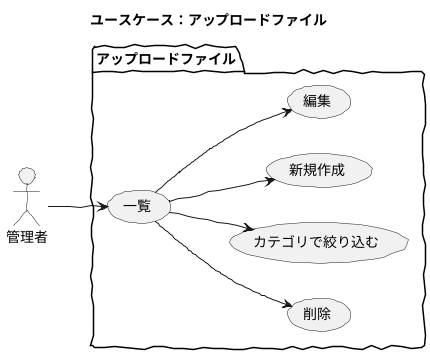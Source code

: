 @startuml

skinparam handwritten true
skinparam backgroundColor white

title ユースケース：アップロードファイル

actor 管理者

package アップロードファイル {
	left to right direction
	管理者 -down-> (一覧)
	(一覧) -down-> (削除)
	(一覧) -down-> (カテゴリで絞り込む)
	(一覧) -down-> (新規作成)
	(一覧) -down-> (編集)
}

@enduml
